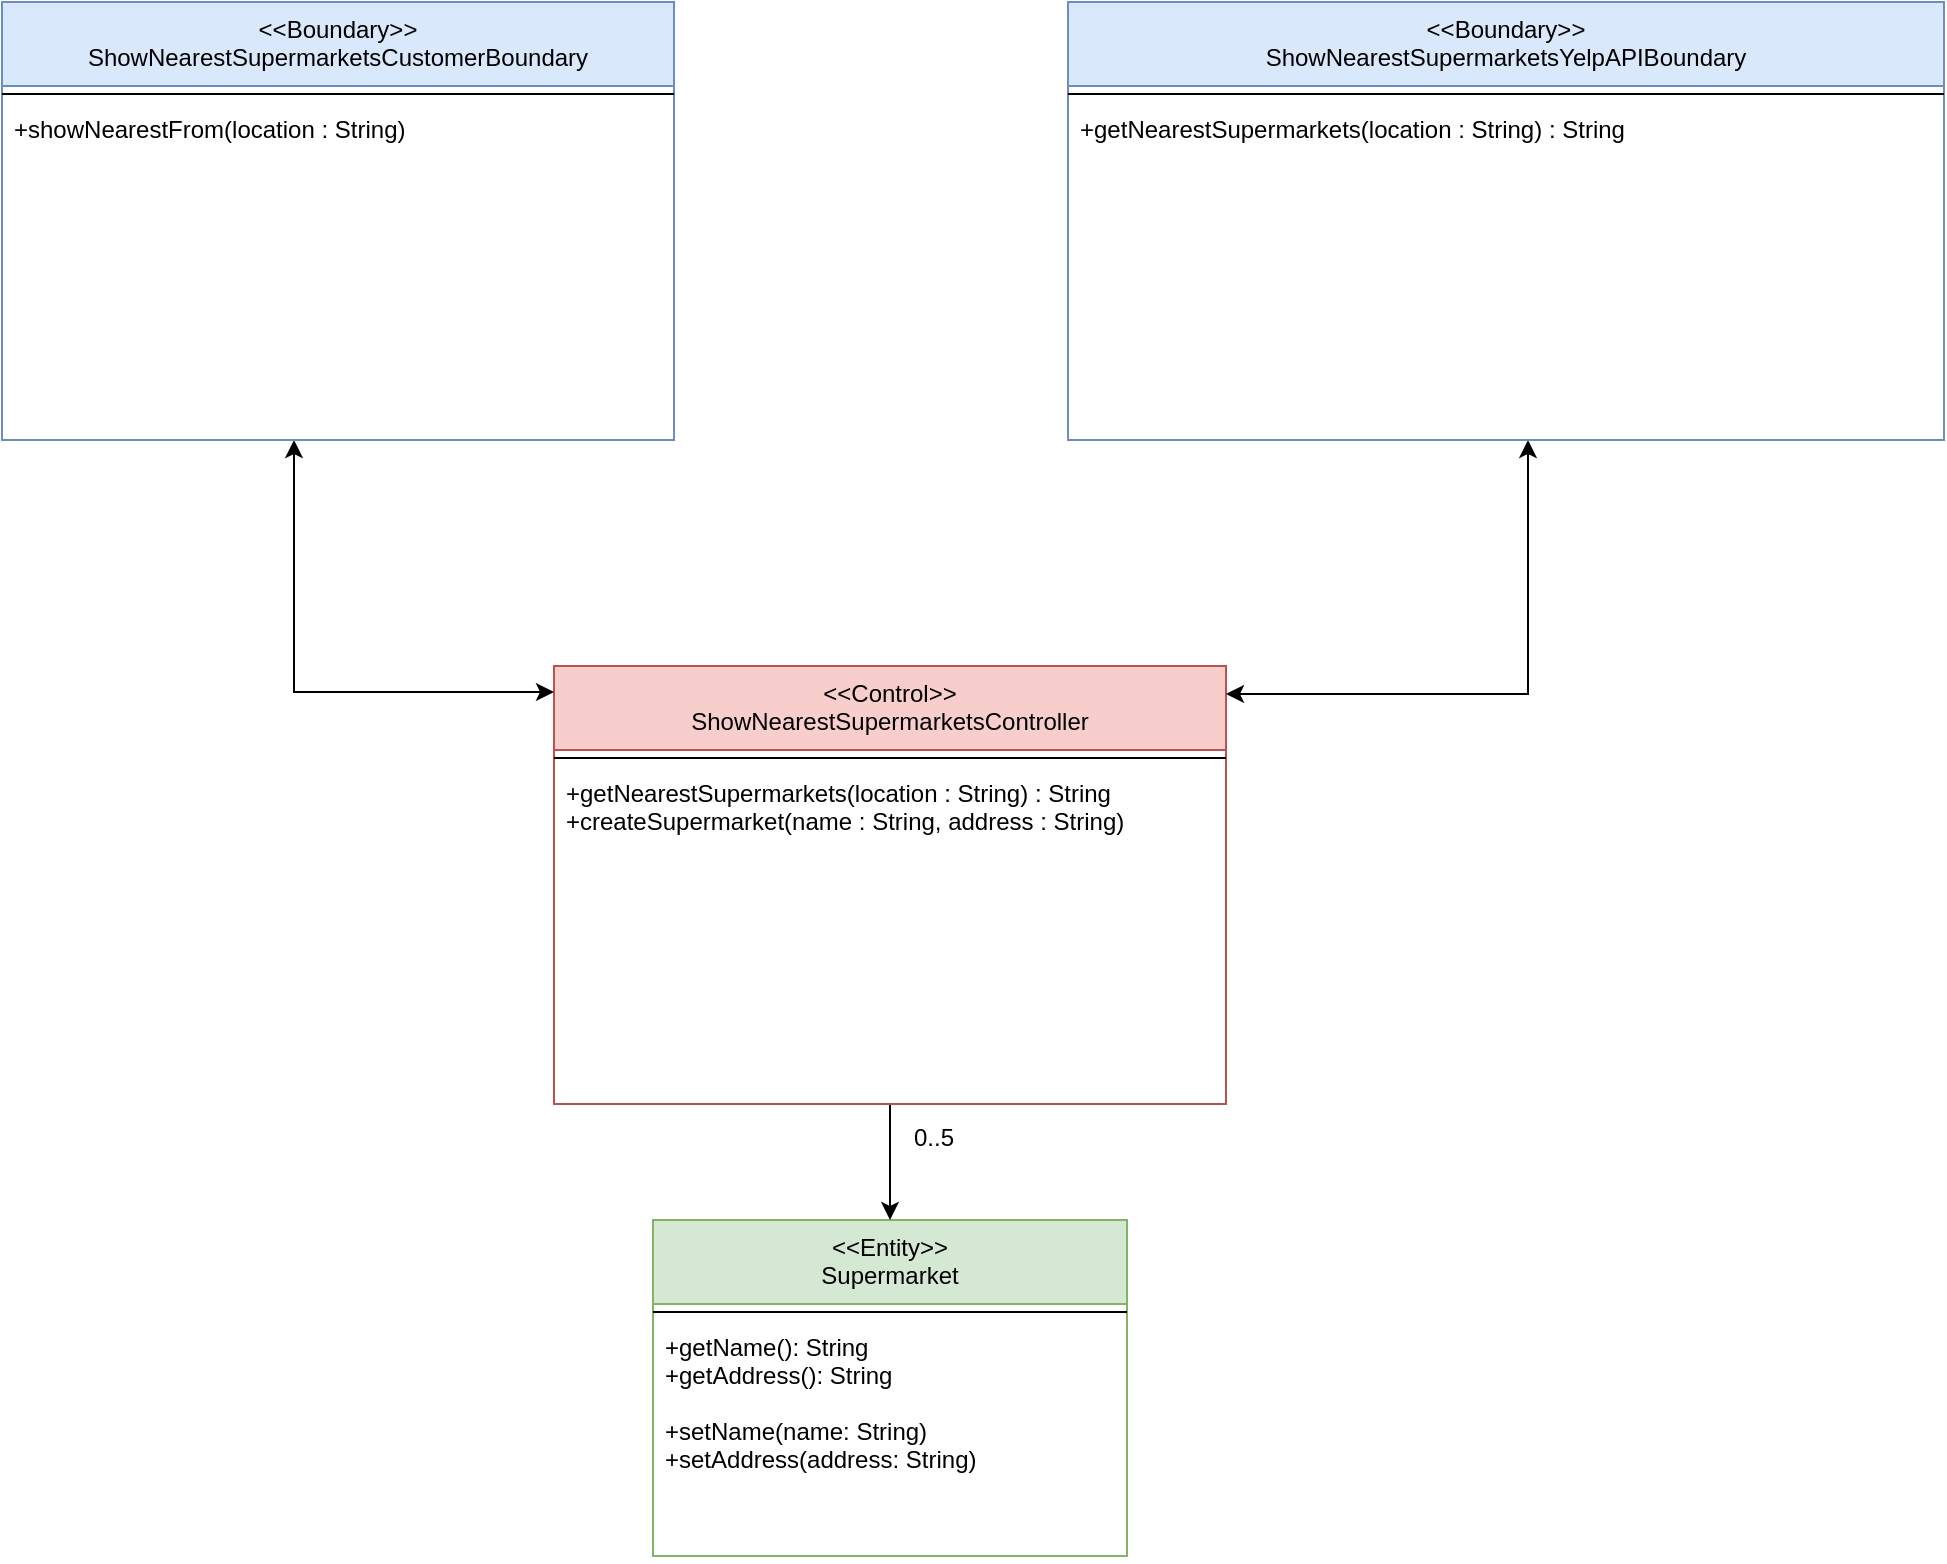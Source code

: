 <mxfile version="21.0.6" type="device"><diagram id="eUcN36vG6uRATFYlDUBk" name="Page-2"><mxGraphModel dx="1434" dy="764" grid="0" gridSize="10" guides="1" tooltips="1" connect="1" arrows="1" fold="1" page="1" pageScale="1" pageWidth="1100" pageHeight="850" math="0" shadow="0"><root><mxCell id="0"/><mxCell id="1" parent="0"/><mxCell id="rvVQBdQv8hVuqxrvaS_W-5" value="&lt;&lt;Entity&gt;&gt;&#10;Supermarket" style="swimlane;fontStyle=0;align=center;verticalAlign=top;childLayout=stackLayout;horizontal=1;startSize=42;horizontalStack=0;resizeParent=1;resizeLast=0;collapsible=1;marginBottom=0;rounded=0;shadow=0;strokeWidth=1;fillColor=#d5e8d4;strokeColor=#82b366;" parent="1" vertex="1"><mxGeometry x="407.5" y="652" width="237" height="168" as="geometry"><mxRectangle x="554" y="220" width="160" height="26" as="alternateBounds"/></mxGeometry></mxCell><mxCell id="rvVQBdQv8hVuqxrvaS_W-7" value="" style="line;html=1;strokeWidth=1;align=left;verticalAlign=middle;spacingTop=-1;spacingLeft=3;spacingRight=3;rotatable=0;labelPosition=right;points=[];portConstraint=eastwest;" parent="rvVQBdQv8hVuqxrvaS_W-5" vertex="1"><mxGeometry y="42" width="237" height="8" as="geometry"/></mxCell><mxCell id="rvVQBdQv8hVuqxrvaS_W-8" value="+getName(): String&#10;+getAddress(): String&#10;&#10;+setName(name: String)&#10;+setAddress(address: String)&#10;" style="text;align=left;verticalAlign=top;spacingLeft=4;spacingRight=4;overflow=hidden;rotatable=0;points=[[0,0.5],[1,0.5]];portConstraint=eastwest;" parent="rvVQBdQv8hVuqxrvaS_W-5" vertex="1"><mxGeometry y="50" width="237" height="118" as="geometry"/></mxCell><mxCell id="gAAmM6Z_Jysixwi3ZF17-5" style="edgeStyle=orthogonalEdgeStyle;rounded=0;orthogonalLoop=1;jettySize=auto;html=1;" parent="1" source="gAAmM6Z_Jysixwi3ZF17-1" target="rvVQBdQv8hVuqxrvaS_W-5" edge="1"><mxGeometry relative="1" as="geometry"/></mxCell><mxCell id="gAAmM6Z_Jysixwi3ZF17-1" value="&lt;&lt;Control&gt;&gt;&#10;ShowNearestSupermarketsController&#10;" style="swimlane;fontStyle=0;align=center;verticalAlign=top;childLayout=stackLayout;horizontal=1;startSize=42;horizontalStack=0;resizeParent=1;resizeLast=0;collapsible=1;marginBottom=0;rounded=0;shadow=0;strokeWidth=1;fillColor=#f8cecc;strokeColor=#b85450;" parent="1" vertex="1"><mxGeometry x="358" y="375" width="336" height="219" as="geometry"><mxRectangle x="554" y="220" width="160" height="26" as="alternateBounds"/></mxGeometry></mxCell><mxCell id="gAAmM6Z_Jysixwi3ZF17-3" value="" style="line;html=1;strokeWidth=1;align=left;verticalAlign=middle;spacingTop=-1;spacingLeft=3;spacingRight=3;rotatable=0;labelPosition=right;points=[];portConstraint=eastwest;" parent="gAAmM6Z_Jysixwi3ZF17-1" vertex="1"><mxGeometry y="42" width="336" height="8" as="geometry"/></mxCell><mxCell id="gAAmM6Z_Jysixwi3ZF17-4" value="+getNearestSupermarkets(location : String) : String&#10;+createSupermarket(name : String, address : String)&#10;" style="text;align=left;verticalAlign=top;spacingLeft=4;spacingRight=4;overflow=hidden;rotatable=0;points=[[0,0.5],[1,0.5]];portConstraint=eastwest;" parent="gAAmM6Z_Jysixwi3ZF17-1" vertex="1"><mxGeometry y="50" width="336" height="118" as="geometry"/></mxCell><mxCell id="gAAmM6Z_Jysixwi3ZF17-10" style="edgeStyle=orthogonalEdgeStyle;rounded=0;orthogonalLoop=1;jettySize=auto;html=1;startArrow=classic;startFill=1;" parent="1" source="gAAmM6Z_Jysixwi3ZF17-6" target="gAAmM6Z_Jysixwi3ZF17-1" edge="1"><mxGeometry relative="1" as="geometry"><Array as="points"><mxPoint x="228" y="388"/></Array></mxGeometry></mxCell><mxCell id="gAAmM6Z_Jysixwi3ZF17-6" value="&lt;&lt;Boundary&gt;&gt;&#10;ShowNearestSupermarketsCustomerBoundary&#10;" style="swimlane;fontStyle=0;align=center;verticalAlign=top;childLayout=stackLayout;horizontal=1;startSize=42;horizontalStack=0;resizeParent=1;resizeLast=0;collapsible=1;marginBottom=0;rounded=0;shadow=0;strokeWidth=1;fillColor=#dae8fc;strokeColor=#6c8ebf;" parent="1" vertex="1"><mxGeometry x="82" y="43" width="336" height="219" as="geometry"><mxRectangle x="554" y="220" width="160" height="26" as="alternateBounds"/></mxGeometry></mxCell><mxCell id="gAAmM6Z_Jysixwi3ZF17-8" value="" style="line;html=1;strokeWidth=1;align=left;verticalAlign=middle;spacingTop=-1;spacingLeft=3;spacingRight=3;rotatable=0;labelPosition=right;points=[];portConstraint=eastwest;" parent="gAAmM6Z_Jysixwi3ZF17-6" vertex="1"><mxGeometry y="42" width="336" height="8" as="geometry"/></mxCell><mxCell id="gAAmM6Z_Jysixwi3ZF17-9" value="+showNearestFrom(location : String)" style="text;align=left;verticalAlign=top;spacingLeft=4;spacingRight=4;overflow=hidden;rotatable=0;points=[[0,0.5],[1,0.5]];portConstraint=eastwest;" parent="gAAmM6Z_Jysixwi3ZF17-6" vertex="1"><mxGeometry y="50" width="336" height="118" as="geometry"/></mxCell><mxCell id="gAAmM6Z_Jysixwi3ZF17-16" style="edgeStyle=orthogonalEdgeStyle;rounded=0;orthogonalLoop=1;jettySize=auto;html=1;startArrow=classic;startFill=1;endArrow=classic;endFill=1;" parent="1" source="gAAmM6Z_Jysixwi3ZF17-11" target="gAAmM6Z_Jysixwi3ZF17-1" edge="1"><mxGeometry relative="1" as="geometry"><Array as="points"><mxPoint x="845" y="389"/></Array></mxGeometry></mxCell><mxCell id="gAAmM6Z_Jysixwi3ZF17-11" value="&lt;&lt;Boundary&gt;&gt;&#10;ShowNearestSupermarketsYelpAPIBoundary" style="swimlane;fontStyle=0;align=center;verticalAlign=top;childLayout=stackLayout;horizontal=1;startSize=42;horizontalStack=0;resizeParent=1;resizeLast=0;collapsible=1;marginBottom=0;rounded=0;shadow=0;strokeWidth=1;fillColor=#dae8fc;strokeColor=#6c8ebf;" parent="1" vertex="1"><mxGeometry x="615" y="43" width="438" height="219" as="geometry"><mxRectangle x="554" y="220" width="160" height="26" as="alternateBounds"/></mxGeometry></mxCell><mxCell id="gAAmM6Z_Jysixwi3ZF17-13" value="" style="line;html=1;strokeWidth=1;align=left;verticalAlign=middle;spacingTop=-1;spacingLeft=3;spacingRight=3;rotatable=0;labelPosition=right;points=[];portConstraint=eastwest;" parent="gAAmM6Z_Jysixwi3ZF17-11" vertex="1"><mxGeometry y="42" width="438" height="8" as="geometry"/></mxCell><mxCell id="gAAmM6Z_Jysixwi3ZF17-14" value="+getNearestSupermarkets(location : String) : String" style="text;align=left;verticalAlign=top;spacingLeft=4;spacingRight=4;overflow=hidden;rotatable=0;points=[[0,0.5],[1,0.5]];portConstraint=eastwest;" parent="gAAmM6Z_Jysixwi3ZF17-11" vertex="1"><mxGeometry y="50" width="438" height="118" as="geometry"/></mxCell><mxCell id="gAAmM6Z_Jysixwi3ZF17-17" value="0..5" style="text;html=1;strokeColor=none;fillColor=none;align=center;verticalAlign=middle;whiteSpace=wrap;rounded=0;" parent="1" vertex="1"><mxGeometry x="518" y="596" width="60" height="30" as="geometry"/></mxCell></root></mxGraphModel></diagram></mxfile>